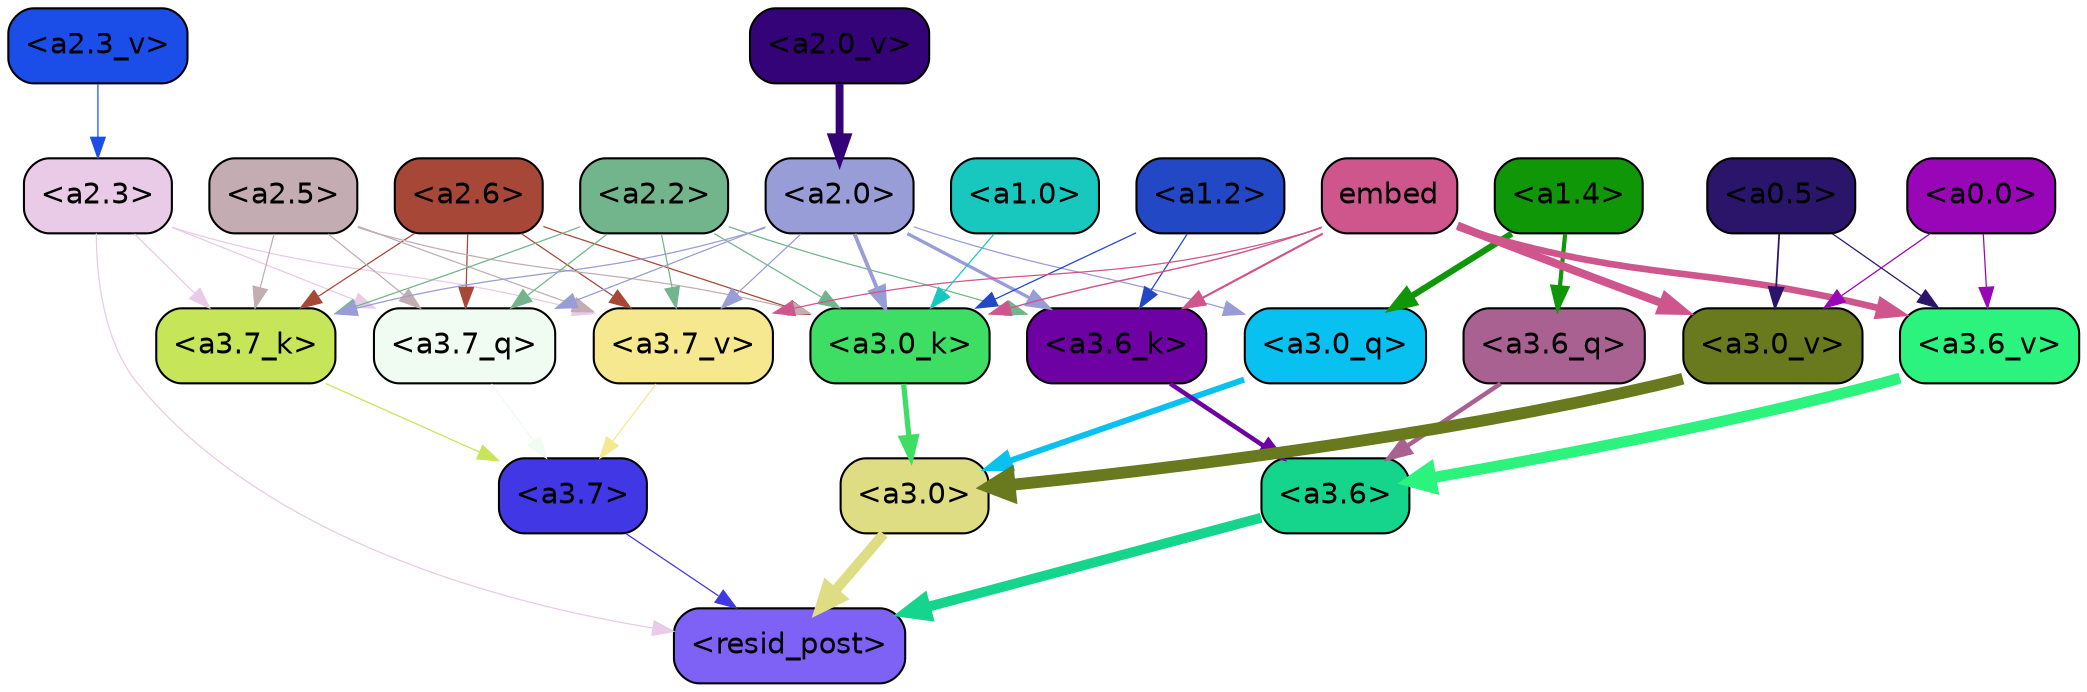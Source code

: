 strict digraph "" {
	graph [bgcolor=transparent,
		layout=dot,
		overlap=false,
		splines=true
	];
	"<a3.7>"	[color=black,
		fillcolor="#4237e4",
		fontname=Helvetica,
		shape=box,
		style="filled, rounded"];
	"<resid_post>"	[color=black,
		fillcolor="#7e61f5",
		fontname=Helvetica,
		shape=box,
		style="filled, rounded"];
	"<a3.7>" -> "<resid_post>"	[color="#4237e4",
		penwidth=0.6];
	"<a3.6>"	[color=black,
		fillcolor="#14d58b",
		fontname=Helvetica,
		shape=box,
		style="filled, rounded"];
	"<a3.6>" -> "<resid_post>"	[color="#14d58b",
		penwidth=4.751592040061951];
	"<a3.0>"	[color=black,
		fillcolor="#dedd84",
		fontname=Helvetica,
		shape=box,
		style="filled, rounded"];
	"<a3.0>" -> "<resid_post>"	[color="#dedd84",
		penwidth=4.904066681861877];
	"<a2.3>"	[color=black,
		fillcolor="#e9cae7",
		fontname=Helvetica,
		shape=box,
		style="filled, rounded"];
	"<a2.3>" -> "<resid_post>"	[color="#e9cae7",
		penwidth=0.6];
	"<a3.7_q>"	[color=black,
		fillcolor="#f0fbf1",
		fontname=Helvetica,
		shape=box,
		style="filled, rounded"];
	"<a2.3>" -> "<a3.7_q>"	[color="#e9cae7",
		penwidth=0.6];
	"<a3.7_k>"	[color=black,
		fillcolor="#c7e559",
		fontname=Helvetica,
		shape=box,
		style="filled, rounded"];
	"<a2.3>" -> "<a3.7_k>"	[color="#e9cae7",
		penwidth=0.6];
	"<a3.7_v>"	[color=black,
		fillcolor="#f6e88e",
		fontname=Helvetica,
		shape=box,
		style="filled, rounded"];
	"<a2.3>" -> "<a3.7_v>"	[color="#e9cae7",
		penwidth=0.6];
	"<a3.7_q>" -> "<a3.7>"	[color="#f0fbf1",
		penwidth=0.6];
	"<a3.6_q>"	[color=black,
		fillcolor="#a96192",
		fontname=Helvetica,
		shape=box,
		style="filled, rounded"];
	"<a3.6_q>" -> "<a3.6>"	[color="#a96192",
		penwidth=2.160832464694977];
	"<a3.0_q>"	[color=black,
		fillcolor="#08c1f0",
		fontname=Helvetica,
		shape=box,
		style="filled, rounded"];
	"<a3.0_q>" -> "<a3.0>"	[color="#08c1f0",
		penwidth=2.870753765106201];
	"<a3.7_k>" -> "<a3.7>"	[color="#c7e559",
		penwidth=0.6];
	"<a3.6_k>"	[color=black,
		fillcolor="#6d01a3",
		fontname=Helvetica,
		shape=box,
		style="filled, rounded"];
	"<a3.6_k>" -> "<a3.6>"	[color="#6d01a3",
		penwidth=2.13908451795578];
	"<a3.0_k>"	[color=black,
		fillcolor="#3ede64",
		fontname=Helvetica,
		shape=box,
		style="filled, rounded"];
	"<a3.0_k>" -> "<a3.0>"	[color="#3ede64",
		penwidth=2.520303964614868];
	"<a3.7_v>" -> "<a3.7>"	[color="#f6e88e",
		penwidth=0.6];
	"<a3.6_v>"	[color=black,
		fillcolor="#2bf37e",
		fontname=Helvetica,
		shape=box,
		style="filled, rounded"];
	"<a3.6_v>" -> "<a3.6>"	[color="#2bf37e",
		penwidth=5.297133803367615];
	"<a3.0_v>"	[color=black,
		fillcolor="#69791d",
		fontname=Helvetica,
		shape=box,
		style="filled, rounded"];
	"<a3.0_v>" -> "<a3.0>"	[color="#69791d",
		penwidth=5.680712580680847];
	"<a2.6>"	[color=black,
		fillcolor="#a74737",
		fontname=Helvetica,
		shape=box,
		style="filled, rounded"];
	"<a2.6>" -> "<a3.7_q>"	[color="#a74737",
		penwidth=0.6];
	"<a2.6>" -> "<a3.7_k>"	[color="#a74737",
		penwidth=0.6];
	"<a2.6>" -> "<a3.0_k>"	[color="#a74737",
		penwidth=0.6];
	"<a2.6>" -> "<a3.7_v>"	[color="#a74737",
		penwidth=0.6];
	"<a2.5>"	[color=black,
		fillcolor="#c3adb2",
		fontname=Helvetica,
		shape=box,
		style="filled, rounded"];
	"<a2.5>" -> "<a3.7_q>"	[color="#c3adb2",
		penwidth=0.6];
	"<a2.5>" -> "<a3.7_k>"	[color="#c3adb2",
		penwidth=0.6];
	"<a2.5>" -> "<a3.0_k>"	[color="#c3adb2",
		penwidth=0.6];
	"<a2.5>" -> "<a3.7_v>"	[color="#c3adb2",
		penwidth=0.6];
	"<a2.2>"	[color=black,
		fillcolor="#72b58c",
		fontname=Helvetica,
		shape=box,
		style="filled, rounded"];
	"<a2.2>" -> "<a3.7_q>"	[color="#72b58c",
		penwidth=0.6];
	"<a2.2>" -> "<a3.7_k>"	[color="#72b58c",
		penwidth=0.6];
	"<a2.2>" -> "<a3.6_k>"	[color="#72b58c",
		penwidth=0.6];
	"<a2.2>" -> "<a3.0_k>"	[color="#72b58c",
		penwidth=0.6];
	"<a2.2>" -> "<a3.7_v>"	[color="#72b58c",
		penwidth=0.6];
	"<a2.0>"	[color=black,
		fillcolor="#989cd7",
		fontname=Helvetica,
		shape=box,
		style="filled, rounded"];
	"<a2.0>" -> "<a3.7_q>"	[color="#989cd7",
		penwidth=0.6];
	"<a2.0>" -> "<a3.0_q>"	[color="#989cd7",
		penwidth=0.6];
	"<a2.0>" -> "<a3.7_k>"	[color="#989cd7",
		penwidth=0.6];
	"<a2.0>" -> "<a3.6_k>"	[color="#989cd7",
		penwidth=1.5897698998451233];
	"<a2.0>" -> "<a3.0_k>"	[color="#989cd7",
		penwidth=1.8405593037605286];
	"<a2.0>" -> "<a3.7_v>"	[color="#989cd7",
		penwidth=0.6];
	"<a1.4>"	[color=black,
		fillcolor="#0f9708",
		fontname=Helvetica,
		shape=box,
		style="filled, rounded"];
	"<a1.4>" -> "<a3.6_q>"	[color="#0f9708",
		penwidth=2.0260728895664215];
	"<a1.4>" -> "<a3.0_q>"	[color="#0f9708",
		penwidth=3.0185627341270447];
	"<a1.2>"	[color=black,
		fillcolor="#2248c5",
		fontname=Helvetica,
		shape=box,
		style="filled, rounded"];
	"<a1.2>" -> "<a3.6_k>"	[color="#2248c5",
		penwidth=0.6];
	"<a1.2>" -> "<a3.0_k>"	[color="#2248c5",
		penwidth=0.6];
	embed	[color=black,
		fillcolor="#cf568c",
		fontname=Helvetica,
		shape=box,
		style="filled, rounded"];
	embed -> "<a3.6_k>"	[color="#cf568c",
		penwidth=1.046662151813507];
	embed -> "<a3.0_k>"	[color="#cf568c",
		penwidth=0.6995279788970947];
	embed -> "<a3.7_v>"	[color="#cf568c",
		penwidth=0.6];
	embed -> "<a3.6_v>"	[color="#cf568c",
		penwidth=3.1840110421180725];
	embed -> "<a3.0_v>"	[color="#cf568c",
		penwidth=3.9005755856633186];
	"<a1.0>"	[color=black,
		fillcolor="#18c8be",
		fontname=Helvetica,
		shape=box,
		style="filled, rounded"];
	"<a1.0>" -> "<a3.0_k>"	[color="#18c8be",
		penwidth=0.6];
	"<a0.5>"	[color=black,
		fillcolor="#2b156b",
		fontname=Helvetica,
		shape=box,
		style="filled, rounded"];
	"<a0.5>" -> "<a3.6_v>"	[color="#2b156b",
		penwidth=0.6];
	"<a0.5>" -> "<a3.0_v>"	[color="#2b156b",
		penwidth=0.8493617177009583];
	"<a0.0>"	[color=black,
		fillcolor="#9906b8",
		fontname=Helvetica,
		shape=box,
		style="filled, rounded"];
	"<a0.0>" -> "<a3.6_v>"	[color="#9906b8",
		penwidth=0.6];
	"<a0.0>" -> "<a3.0_v>"	[color="#9906b8",
		penwidth=0.6];
	"<a2.3_v>"	[color=black,
		fillcolor="#1b4de9",
		fontname=Helvetica,
		shape=box,
		style="filled, rounded"];
	"<a2.3_v>" -> "<a2.3>"	[color="#1b4de9",
		penwidth=0.6];
	"<a2.0_v>"	[color=black,
		fillcolor="#350378",
		fontname=Helvetica,
		shape=box,
		style="filled, rounded"];
	"<a2.0_v>" -> "<a2.0>"	[color="#350378",
		penwidth=3.781584322452545];
}
